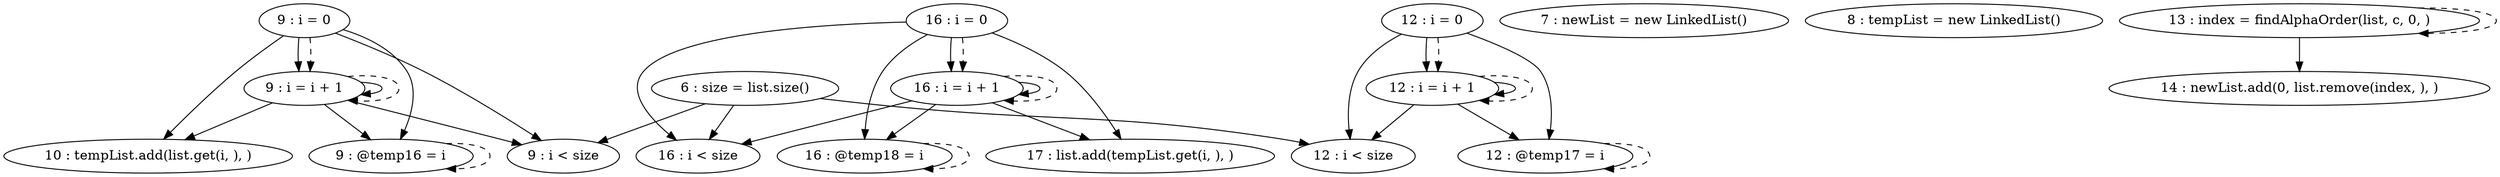 digraph G {
"6 : size = list.size()"
"6 : size = list.size()" -> "9 : i < size"
"6 : size = list.size()" -> "16 : i < size"
"6 : size = list.size()" -> "12 : i < size"
"7 : newList = new LinkedList()"
"8 : tempList = new LinkedList()"
"9 : i = 0"
"9 : i = 0" -> "9 : i < size"
"9 : i = 0" -> "10 : tempList.add(list.get(i, ), )"
"9 : i = 0" -> "9 : i = i + 1"
"9 : i = 0" -> "9 : @temp16 = i"
"9 : i = 0" -> "9 : i = i + 1" [style=dashed]
"9 : i < size"
"10 : tempList.add(list.get(i, ), )"
"9 : @temp16 = i"
"9 : @temp16 = i" -> "9 : @temp16 = i" [style=dashed]
"9 : i = i + 1"
"9 : i = i + 1" -> "9 : i < size"
"9 : i = i + 1" -> "10 : tempList.add(list.get(i, ), )"
"9 : i = i + 1" -> "9 : i = i + 1"
"9 : i = i + 1" -> "9 : @temp16 = i"
"9 : i = i + 1" -> "9 : i = i + 1" [style=dashed]
"12 : i = 0"
"12 : i = 0" -> "12 : @temp17 = i"
"12 : i = 0" -> "12 : i = i + 1"
"12 : i = 0" -> "12 : i < size"
"12 : i = 0" -> "12 : i = i + 1" [style=dashed]
"12 : i < size"
"13 : index = findAlphaOrder(list, c, 0, )"
"13 : index = findAlphaOrder(list, c, 0, )" -> "14 : newList.add(0, list.remove(index, ), )"
"13 : index = findAlphaOrder(list, c, 0, )" -> "13 : index = findAlphaOrder(list, c, 0, )" [style=dashed]
"14 : newList.add(0, list.remove(index, ), )"
"12 : @temp17 = i"
"12 : @temp17 = i" -> "12 : @temp17 = i" [style=dashed]
"12 : i = i + 1"
"12 : i = i + 1" -> "12 : @temp17 = i"
"12 : i = i + 1" -> "12 : i = i + 1"
"12 : i = i + 1" -> "12 : i < size"
"12 : i = i + 1" -> "12 : i = i + 1" [style=dashed]
"16 : i = 0"
"16 : i = 0" -> "16 : @temp18 = i"
"16 : i = 0" -> "16 : i < size"
"16 : i = 0" -> "17 : list.add(tempList.get(i, ), )"
"16 : i = 0" -> "16 : i = i + 1"
"16 : i = 0" -> "16 : i = i + 1" [style=dashed]
"16 : i < size"
"17 : list.add(tempList.get(i, ), )"
"16 : @temp18 = i"
"16 : @temp18 = i" -> "16 : @temp18 = i" [style=dashed]
"16 : i = i + 1"
"16 : i = i + 1" -> "16 : @temp18 = i"
"16 : i = i + 1" -> "16 : i < size"
"16 : i = i + 1" -> "17 : list.add(tempList.get(i, ), )"
"16 : i = i + 1" -> "16 : i = i + 1"
"16 : i = i + 1" -> "16 : i = i + 1" [style=dashed]
}